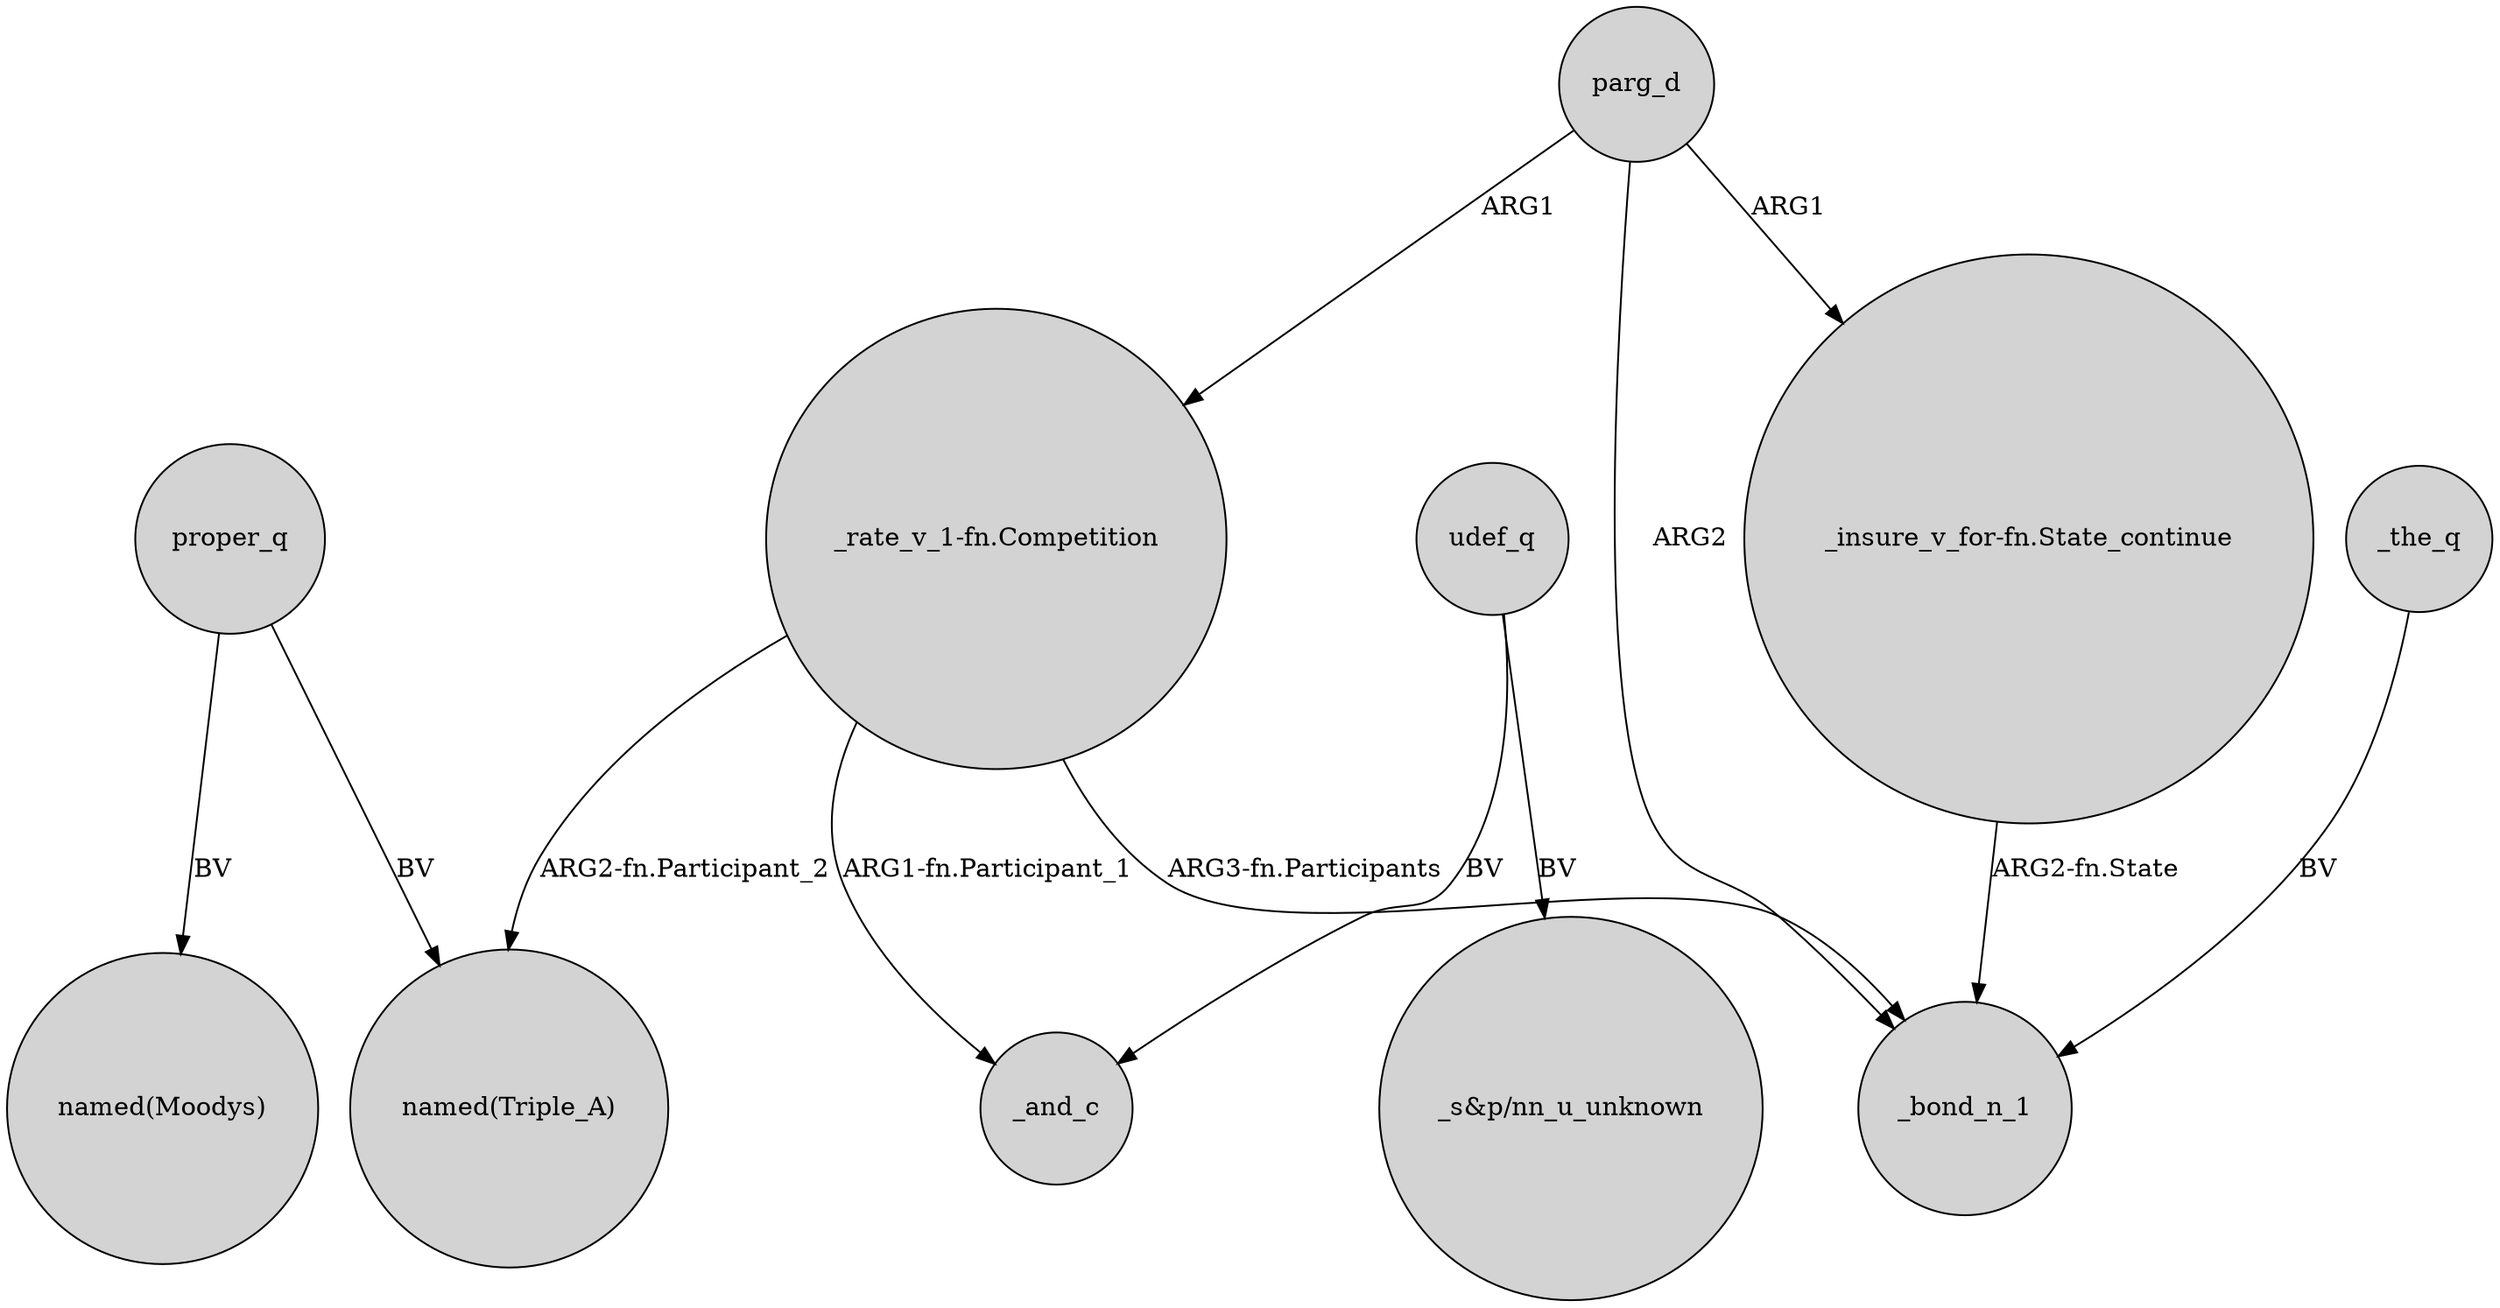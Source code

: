 digraph {
	node [shape=circle style=filled]
	proper_q -> "named(Triple_A)" [label=BV]
	"_rate_v_1-fn.Competition" -> _bond_n_1 [label="ARG3-fn.Participants"]
	parg_d -> "_rate_v_1-fn.Competition" [label=ARG1]
	udef_q -> "_s&p/nn_u_unknown" [label=BV]
	parg_d -> _bond_n_1 [label=ARG2]
	udef_q -> _and_c [label=BV]
	"_rate_v_1-fn.Competition" -> _and_c [label="ARG1-fn.Participant_1"]
	"_rate_v_1-fn.Competition" -> "named(Triple_A)" [label="ARG2-fn.Participant_2"]
	_the_q -> _bond_n_1 [label=BV]
	parg_d -> "_insure_v_for-fn.State_continue" [label=ARG1]
	"_insure_v_for-fn.State_continue" -> _bond_n_1 [label="ARG2-fn.State"]
	proper_q -> "named(Moodys)" [label=BV]
}
